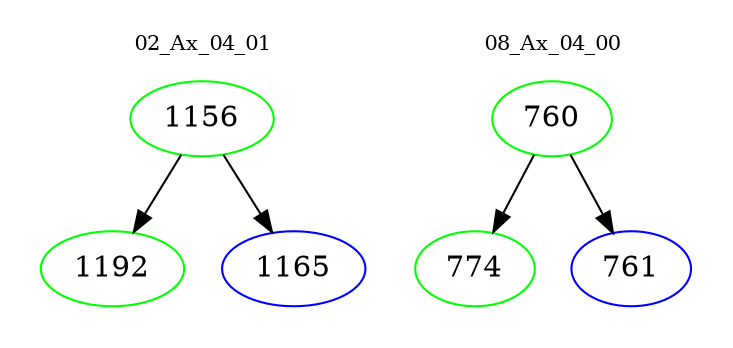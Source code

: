 digraph{
subgraph cluster_0 {
color = white
label = "02_Ax_04_01";
fontsize=10;
T0_1156 [label="1156", color="green"]
T0_1156 -> T0_1192 [color="black"]
T0_1192 [label="1192", color="green"]
T0_1156 -> T0_1165 [color="black"]
T0_1165 [label="1165", color="blue"]
}
subgraph cluster_1 {
color = white
label = "08_Ax_04_00";
fontsize=10;
T1_760 [label="760", color="green"]
T1_760 -> T1_774 [color="black"]
T1_774 [label="774", color="green"]
T1_760 -> T1_761 [color="black"]
T1_761 [label="761", color="blue"]
}
}
